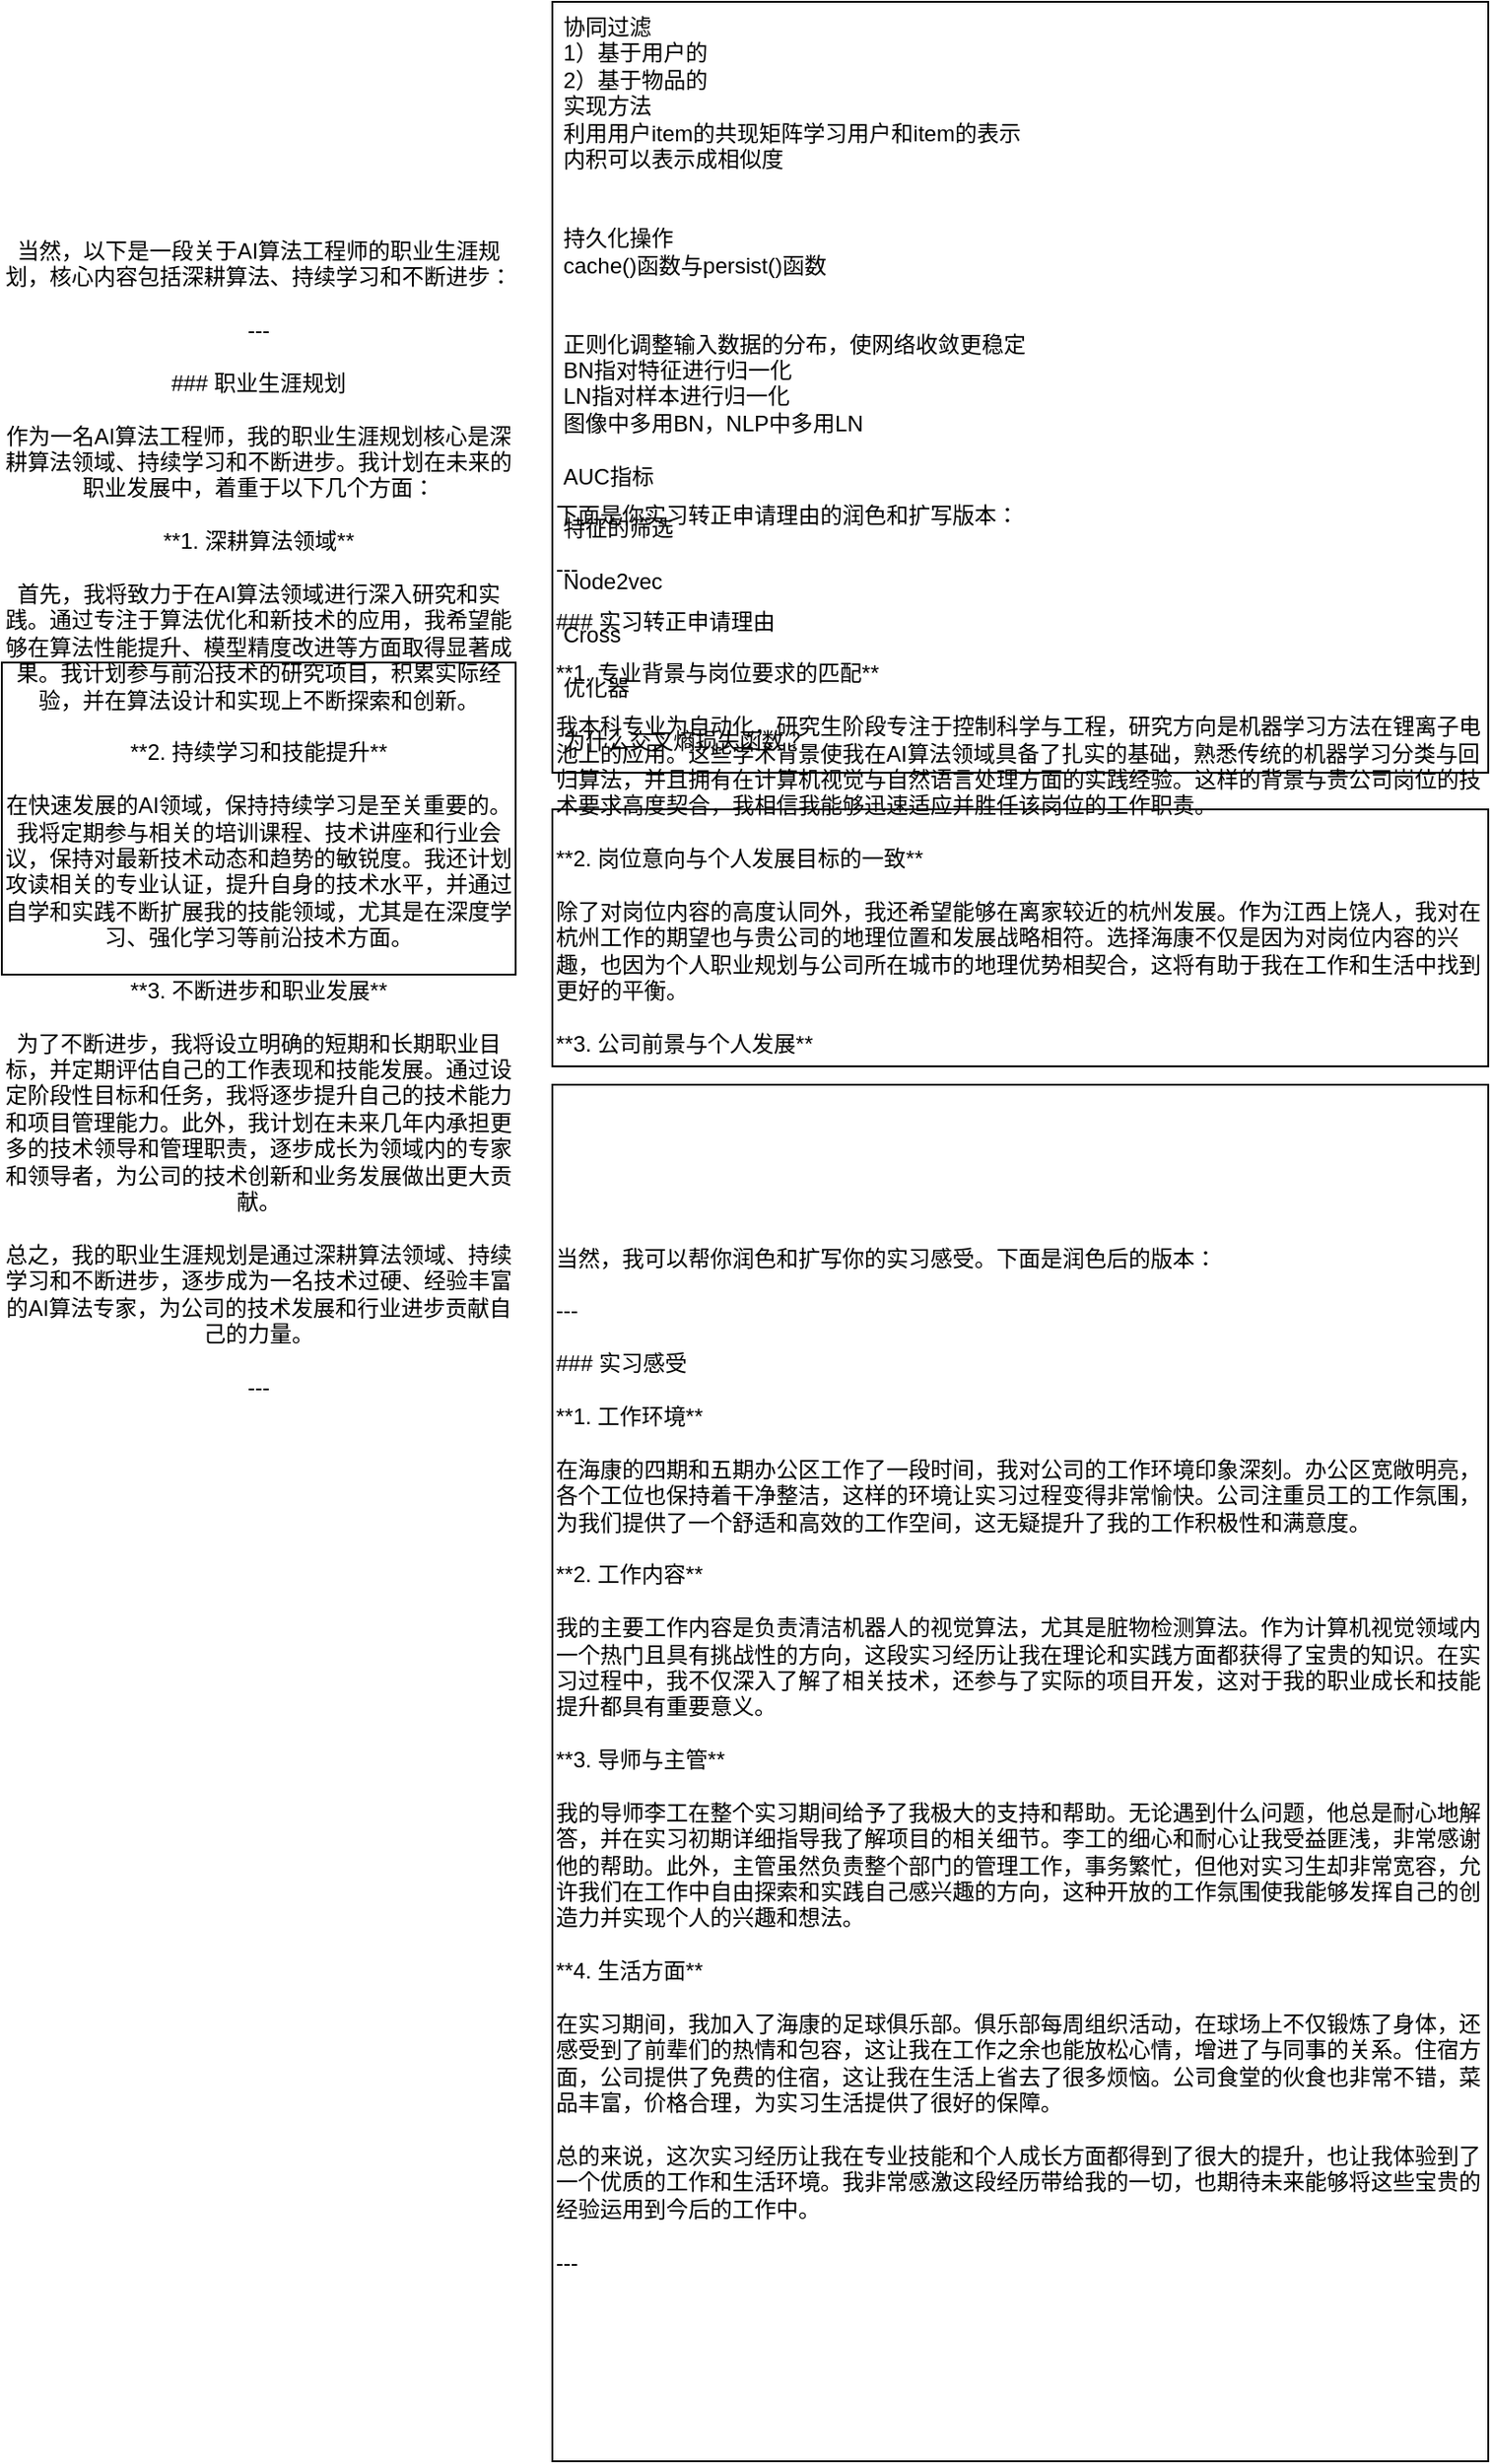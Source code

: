 <mxfile version="24.7.7">
  <diagram name="第 1 页" id="iWVoZDMzAQuaJpYY_TNt">
    <mxGraphModel dx="1853" dy="1029" grid="1" gridSize="10" guides="1" tooltips="1" connect="1" arrows="1" fold="1" page="0" pageScale="1" pageWidth="827" pageHeight="1169" math="0" shadow="0">
      <root>
        <mxCell id="0" />
        <mxCell id="1" parent="0" />
        <mxCell id="mPcpz4siuyIrg-kaVJwC-1" value="协同过滤&lt;div&gt;1）基于用户的&lt;/div&gt;&lt;div&gt;2）基于物品的&lt;/div&gt;&lt;div&gt;实现方法&lt;/div&gt;&lt;div&gt;利用用户item的共现矩阵学习用户和item的表示&lt;/div&gt;&lt;div&gt;内积可以表示成相似度&lt;/div&gt;&lt;div&gt;&lt;br&gt;&lt;/div&gt;&lt;div&gt;&lt;br&gt;&lt;/div&gt;&lt;div&gt;持久化操作&lt;/div&gt;&lt;div&gt;cache()函数与persist()函数&lt;/div&gt;&lt;div&gt;&lt;br&gt;&lt;/div&gt;&lt;div&gt;&lt;br&gt;&lt;/div&gt;&lt;div&gt;正则化调整输入数据的分布，使网络收敛更稳定&lt;/div&gt;&lt;div&gt;BN指对特征进行归一化&lt;/div&gt;&lt;div&gt;LN指对样本进行归一化&lt;/div&gt;&lt;div&gt;图像中多用BN，NLP中多用LN&lt;/div&gt;&lt;div&gt;&lt;br&gt;&lt;/div&gt;&lt;div&gt;AUC指标&lt;/div&gt;&lt;div&gt;&lt;br&gt;&lt;/div&gt;&lt;div&gt;特征的筛选&lt;/div&gt;&lt;div&gt;&lt;br&gt;&lt;/div&gt;&lt;div&gt;Node2vec&lt;/div&gt;&lt;div&gt;&lt;br&gt;&lt;/div&gt;&lt;div&gt;Cross&lt;/div&gt;&lt;div&gt;&lt;br&gt;&lt;/div&gt;&lt;div&gt;优化器&lt;/div&gt;&lt;div&gt;&lt;br&gt;&lt;/div&gt;&lt;div&gt;为什么交叉熵损失函数？&lt;/div&gt;" style="rounded=0;whiteSpace=wrap;html=1;align=left;verticalAlign=top;spacingLeft=4;" parent="1" vertex="1">
          <mxGeometry x="-30" y="-20" width="510" height="420" as="geometry" />
        </mxCell>
        <mxCell id="rIpiguzm-pUeTe3Zb9X0-1" value="&lt;div&gt;&lt;div&gt;下面是你实习转正申请理由的润色和扩写版本：&lt;/div&gt;&lt;div&gt;&lt;br&gt;&lt;/div&gt;&lt;div&gt;---&lt;/div&gt;&lt;div&gt;&lt;br&gt;&lt;/div&gt;&lt;div&gt;### 实习转正申请理由&lt;/div&gt;&lt;div&gt;&lt;br&gt;&lt;/div&gt;&lt;div&gt;**1. 专业背景与岗位要求的匹配**&lt;/div&gt;&lt;div&gt;&lt;br&gt;&lt;/div&gt;&lt;div&gt;我本科专业为自动化，研究生阶段专注于控制科学与工程，研究方向是机器学习方法在锂离子电池上的应用。这些学术背景使我在AI算法领域具备了扎实的基础，熟悉传统的机器学习分类与回归算法，并且拥有在计算机视觉与自然语言处理方面的实践经验。这样的背景与贵公司岗位的技术要求高度契合，我相信我能够迅速适应并胜任该岗位的工作职责。&lt;/div&gt;&lt;div&gt;&lt;br&gt;&lt;/div&gt;&lt;div&gt;**2. 岗位意向与个人发展目标的一致**&lt;/div&gt;&lt;div&gt;&lt;br&gt;&lt;/div&gt;&lt;div&gt;除了对岗位内容的高度认同外，我还希望能够在离家较近的杭州发展。作为江西上饶人，我对在杭州工作的期望也与贵公司的地理位置和发展战略相符。选择海康不仅是因为对岗位内容的兴趣，也因为个人职业规划与公司所在城市的地理优势相契合，这将有助于我在工作和生活中找到更好的平衡。&lt;/div&gt;&lt;div&gt;&lt;br&gt;&lt;/div&gt;&lt;div&gt;**3. 公司前景与个人发展**&lt;/div&gt;&lt;div&gt;&lt;br&gt;&lt;/div&gt;&lt;div&gt;海康威视的行业前景非常广阔，作为一家上市公司，萤石在行业中的潜力也非常大。我希望能够在这样一个充满活力和发展机会的公司中继续成长，与公司一同进步。海康威视不仅提供了先进的技术平台，还营造了良好的企业文化，这些都使我相信在这里能够实现自己的职业目标，并为公司的发展贡献自己的力量。&lt;/div&gt;&lt;div&gt;&lt;br&gt;&lt;/div&gt;&lt;div&gt;综合以上几点，我相信自己具备了成为正式员工的能力和潜力。我期待能够继续在海康威视这一优秀的平台上施展才华，实现个人与公司的共同成长。感谢您对我申请的考虑，期待您的积极回复。&lt;/div&gt;&lt;div&gt;&lt;br&gt;&lt;/div&gt;&lt;div&gt;---&lt;/div&gt;&lt;/div&gt;&lt;div&gt;&lt;br&gt;&lt;/div&gt;" style="rounded=0;whiteSpace=wrap;html=1;align=left;" parent="1" vertex="1">
          <mxGeometry x="-30" y="420" width="510" height="140" as="geometry" />
        </mxCell>
        <mxCell id="rIpiguzm-pUeTe3Zb9X0-2" value="&lt;div&gt;&lt;div&gt;当然，我可以帮你润色和扩写你的实习感受。下面是润色后的版本：&lt;/div&gt;&lt;div&gt;&lt;br&gt;&lt;/div&gt;&lt;div&gt;---&lt;/div&gt;&lt;div&gt;&lt;br&gt;&lt;/div&gt;&lt;div&gt;### 实习感受&lt;/div&gt;&lt;div&gt;&lt;br&gt;&lt;/div&gt;&lt;div&gt;**1. 工作环境**&lt;/div&gt;&lt;div&gt;&lt;br&gt;&lt;/div&gt;&lt;div&gt;在海康的四期和五期办公区工作了一段时间，我对公司的工作环境印象深刻。办公区宽敞明亮，各个工位也保持着干净整洁，这样的环境让实习过程变得非常愉快。公司注重员工的工作氛围，为我们提供了一个舒适和高效的工作空间，这无疑提升了我的工作积极性和满意度。&lt;/div&gt;&lt;div&gt;&lt;br&gt;&lt;/div&gt;&lt;div&gt;**2. 工作内容**&lt;/div&gt;&lt;div&gt;&lt;br&gt;&lt;/div&gt;&lt;div&gt;我的主要工作内容是负责清洁机器人的视觉算法，尤其是脏物检测算法。作为计算机视觉领域内一个热门且具有挑战性的方向，这段实习经历让我在理论和实践方面都获得了宝贵的知识。在实习过程中，我不仅深入了解了相关技术，还参与了实际的项目开发，这对于我的职业成长和技能提升都具有重要意义。&lt;/div&gt;&lt;div&gt;&lt;br&gt;&lt;/div&gt;&lt;div&gt;**3. 导师与主管**&lt;/div&gt;&lt;div&gt;&lt;br&gt;&lt;/div&gt;&lt;div&gt;我的导师李工在整个实习期间给予了我极大的支持和帮助。无论遇到什么问题，他总是耐心地解答，并在实习初期详细指导我了解项目的相关细节。李工的细心和耐心让我受益匪浅，非常感谢他的帮助。此外，主管虽然负责整个部门的管理工作，事务繁忙，但他对实习生却非常宽容，允许我们在工作中自由探索和实践自己感兴趣的方向，这种开放的工作氛围使我能够发挥自己的创造力并实现个人的兴趣和想法。&lt;/div&gt;&lt;div&gt;&lt;br&gt;&lt;/div&gt;&lt;div&gt;**4. 生活方面**&lt;/div&gt;&lt;div&gt;&lt;br&gt;&lt;/div&gt;&lt;div&gt;在实习期间，我加入了海康的足球俱乐部。俱乐部每周组织活动，在球场上不仅锻炼了身体，还感受到了前辈们的热情和包容，这让我在工作之余也能放松心情，增进了与同事的关系。住宿方面，公司提供了免费的住宿，这让我在生活上省去了很多烦恼。公司食堂的伙食也非常不错，菜品丰富，价格合理，为实习生活提供了很好的保障。&lt;/div&gt;&lt;div&gt;&lt;br&gt;&lt;/div&gt;&lt;div&gt;总的来说，这次实习经历让我在专业技能和个人成长方面都得到了很大的提升，也让我体验到了一个优质的工作和生活环境。我非常感激这段经历带给我的一切，也期待未来能够将这些宝贵的经验运用到今后的工作中。&lt;/div&gt;&lt;div&gt;&lt;br&gt;&lt;/div&gt;&lt;div&gt;---&lt;/div&gt;&lt;/div&gt;&lt;div&gt;&lt;br&gt;&lt;/div&gt;" style="rounded=0;whiteSpace=wrap;html=1;align=left;" parent="1" vertex="1">
          <mxGeometry x="-30" y="570" width="510" height="750" as="geometry" />
        </mxCell>
        <mxCell id="JLGJQXEujq7T42Uvh9dA-1" value="&lt;div&gt;当然，以下是一段关于AI算法工程师的职业生涯规划，核心内容包括深耕算法、持续学习和不断进步：&lt;/div&gt;&lt;div&gt;&lt;br&gt;&lt;/div&gt;&lt;div&gt;---&lt;/div&gt;&lt;div&gt;&lt;br&gt;&lt;/div&gt;&lt;div&gt;### 职业生涯规划&lt;/div&gt;&lt;div&gt;&lt;br&gt;&lt;/div&gt;&lt;div&gt;作为一名AI算法工程师，我的职业生涯规划核心是深耕算法领域、持续学习和不断进步。我计划在未来的职业发展中，着重于以下几个方面：&lt;/div&gt;&lt;div&gt;&lt;br&gt;&lt;/div&gt;&lt;div&gt;**1. 深耕算法领域**&lt;/div&gt;&lt;div&gt;&lt;br&gt;&lt;/div&gt;&lt;div&gt;首先，我将致力于在AI算法领域进行深入研究和实践。通过专注于算法优化和新技术的应用，我希望能够在算法性能提升、模型精度改进等方面取得显著成果。我计划参与前沿技术的研究项目，积累实际经验，并在算法设计和实现上不断探索和创新。&lt;/div&gt;&lt;div&gt;&lt;br&gt;&lt;/div&gt;&lt;div&gt;**2. 持续学习和技能提升**&lt;/div&gt;&lt;div&gt;&lt;br&gt;&lt;/div&gt;&lt;div&gt;在快速发展的AI领域，保持持续学习是至关重要的。我将定期参与相关的培训课程、技术讲座和行业会议，保持对最新技术动态和趋势的敏锐度。我还计划攻读相关的专业认证，提升自身的技术水平，并通过自学和实践不断扩展我的技能领域，尤其是在深度学习、强化学习等前沿技术方面。&lt;/div&gt;&lt;div&gt;&lt;br&gt;&lt;/div&gt;&lt;div&gt;**3. 不断进步和职业发展**&lt;/div&gt;&lt;div&gt;&lt;br&gt;&lt;/div&gt;&lt;div&gt;为了不断进步，我将设立明确的短期和长期职业目标，并定期评估自己的工作表现和技能发展。通过设定阶段性目标和任务，我将逐步提升自己的技术能力和项目管理能力。此外，我计划在未来几年内承担更多的技术领导和管理职责，逐步成长为领域内的专家和领导者，为公司的技术创新和业务发展做出更大贡献。&lt;/div&gt;&lt;div&gt;&lt;br&gt;&lt;/div&gt;&lt;div&gt;总之，我的职业生涯规划是通过深耕算法领域、持续学习和不断进步，逐步成为一名技术过硬、经验丰富的AI算法专家，为公司的技术发展和行业进步贡献自己的力量。&lt;/div&gt;&lt;div&gt;&lt;br&gt;&lt;/div&gt;&lt;div&gt;---&lt;/div&gt;" style="rounded=0;whiteSpace=wrap;html=1;" vertex="1" parent="1">
          <mxGeometry x="-330" y="340" width="280" height="170" as="geometry" />
        </mxCell>
      </root>
    </mxGraphModel>
  </diagram>
</mxfile>
